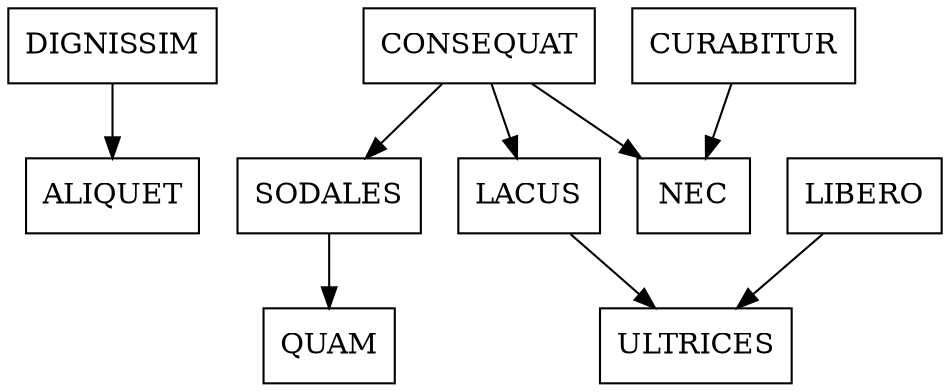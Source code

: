 // Generated by Mocodo 4.0.0
digraph {
  node [shape=box]
  "DIGNISSIM" -> "ALIQUET"
  "CONSEQUAT" -> "LACUS"
  "CURABITUR" -> "NEC"
  "CONSEQUAT" -> "NEC"
  "SODALES" -> "QUAM"
  "CONSEQUAT" -> "SODALES"
  "LACUS" -> "ULTRICES"
  "LIBERO" -> "ULTRICES"
}
